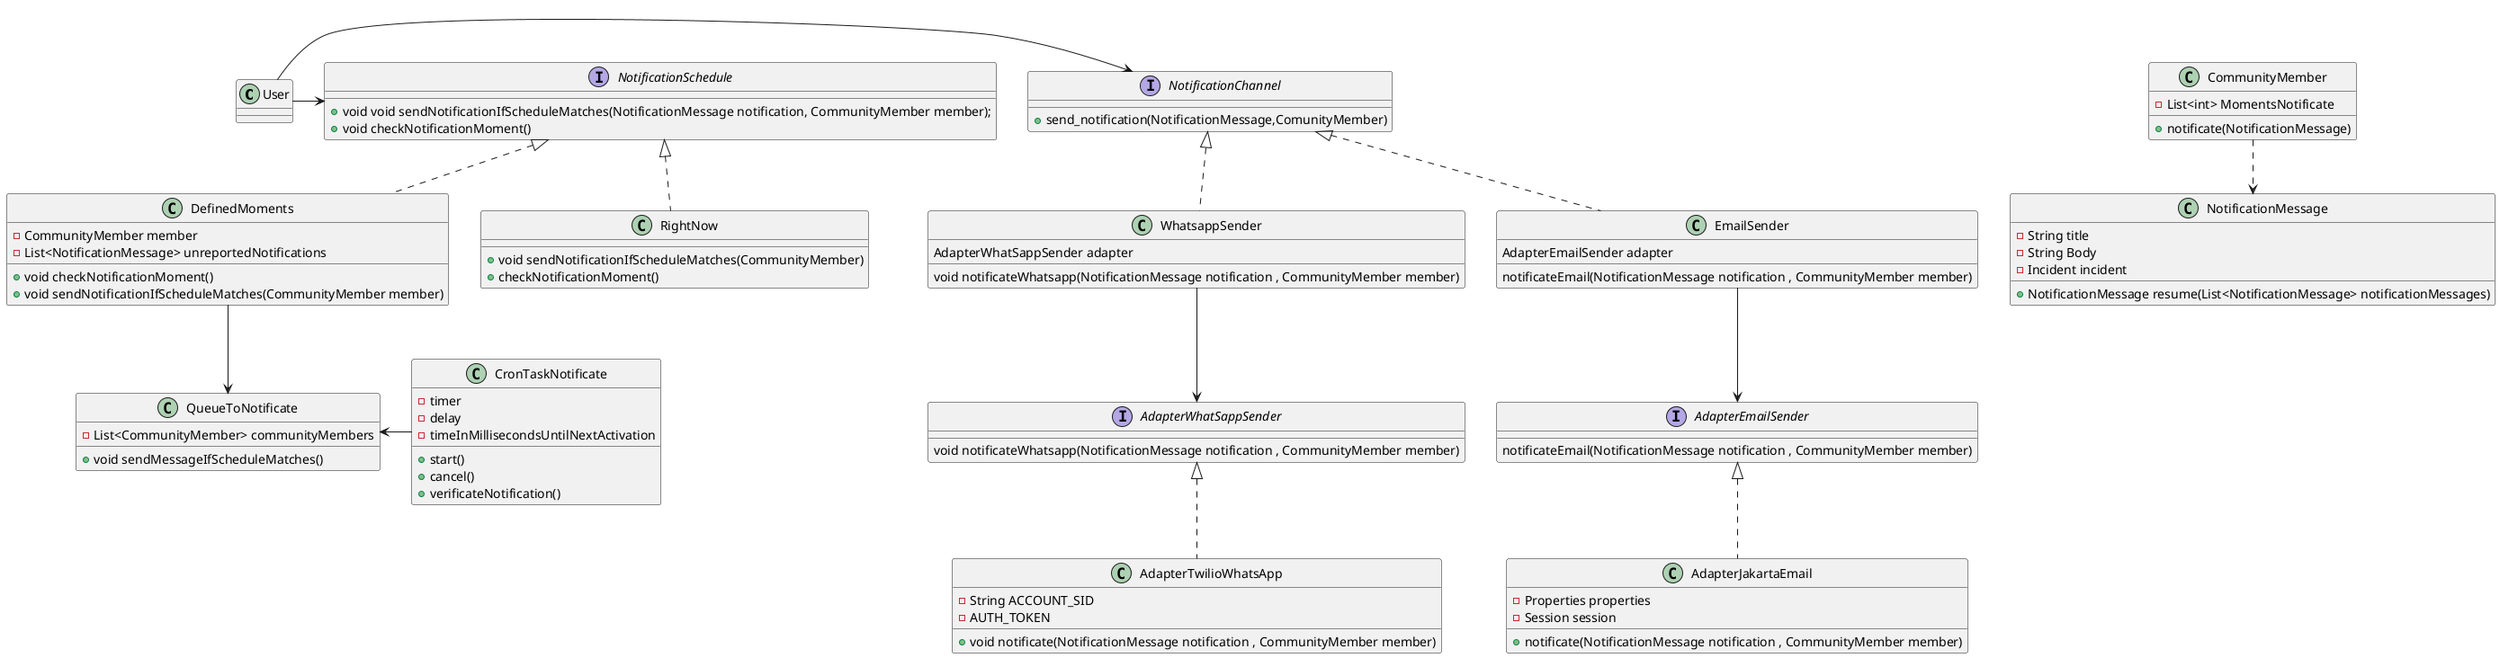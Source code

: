 @startuml

User -> NotificationChannel
User -> NotificationSchedule
CommunityMember ..> NotificationMessage

CronTaskNotificate -left> QueueToNotificate

DefinedMoments --> QueueToNotificate




class RightNow implements NotificationSchedule{
    +void sendNotificationIfScheduleMatches(CommunityMember)
    +checkNotificationMoment()
}


class CronTaskNotificate {
    -timer
    -delay
    -timeInMillisecondsUntilNextActivation

    +start()
    +cancel()
    +verificateNotification()
}


class QueueToNotificate {
    -List<CommunityMember> communityMembers
    +void sendMessageIfScheduleMatches()
}

class DefinedMoments implements NotificationSchedule{
    -CommunityMember member
    -List<NotificationMessage> unreportedNotifications

    +void checkNotificationMoment()
    +void sendNotificationIfScheduleMatches(CommunityMember member)
}


class AdapterTwilioWhatsApp implements AdapterWhatSappSender {

    -String ACCOUNT_SID
    -AUTH_TOKEN
    +void notificate(NotificationMessage notification , CommunityMember member)

}

WhatsappSender --> AdapterWhatSappSender

interface AdapterWhatSappSender {
    void notificateWhatsapp(NotificationMessage notification , CommunityMember member)
}

class WhatsappSender implements NotificationChannel {
    AdapterWhatSappSender adapter

    void notificateWhatsapp(NotificationMessage notification , CommunityMember member)

}


class AdapterJakartaEmail implements AdapterEmailSender {
     -Properties properties
     -Session session
     +notificate(NotificationMessage notification , CommunityMember member)
}

EmailSender --> AdapterEmailSender


interface AdapterEmailSender {
    notificateEmail(NotificationMessage notification , CommunityMember member)
}

class EmailSender implements NotificationChannel {
    AdapterEmailSender adapter
    notificateEmail(NotificationMessage notification , CommunityMember member)
}


interface NotificationChannel {
   +send_notification(NotificationMessage,ComunityMember)
  }


interface NotificationSchedule {
    +void void sendNotificationIfScheduleMatches(NotificationMessage notification, CommunityMember member);
    +void checkNotificationMoment()
}


class NotificationMessage {
    -String title
    -String Body
    -Incident incident

    +NotificationMessage resume(List<NotificationMessage> notificationMessages)
}


class CommunityMember {
    -List<int> MomentsNotificate

    +notificate(NotificationMessage)
}



@enduml

1) un evento quiere notificar algo al miembro
2) Horario notificacion verifica cuando lo envio

DEPENDIENDO DE HORARIONOTIFIACION
3.0) si es SINAPUROS, hago NotificationChannel.Enviar (lo enviamos a penas nos enteramos)
3.1)  si es HorariosDefinidos , agrego a la clase ColaMensajesANotificar con el miembro y su proximo horario a notificar.
    antes de notificarlo, se genera el resumen de incidentes , despues se notifica y se lo elimina de la cola de mensajes a notificar

4) la cola de mensajes a notificar la activa un CRONTASK cada x tiempo definido por nosotros.:


